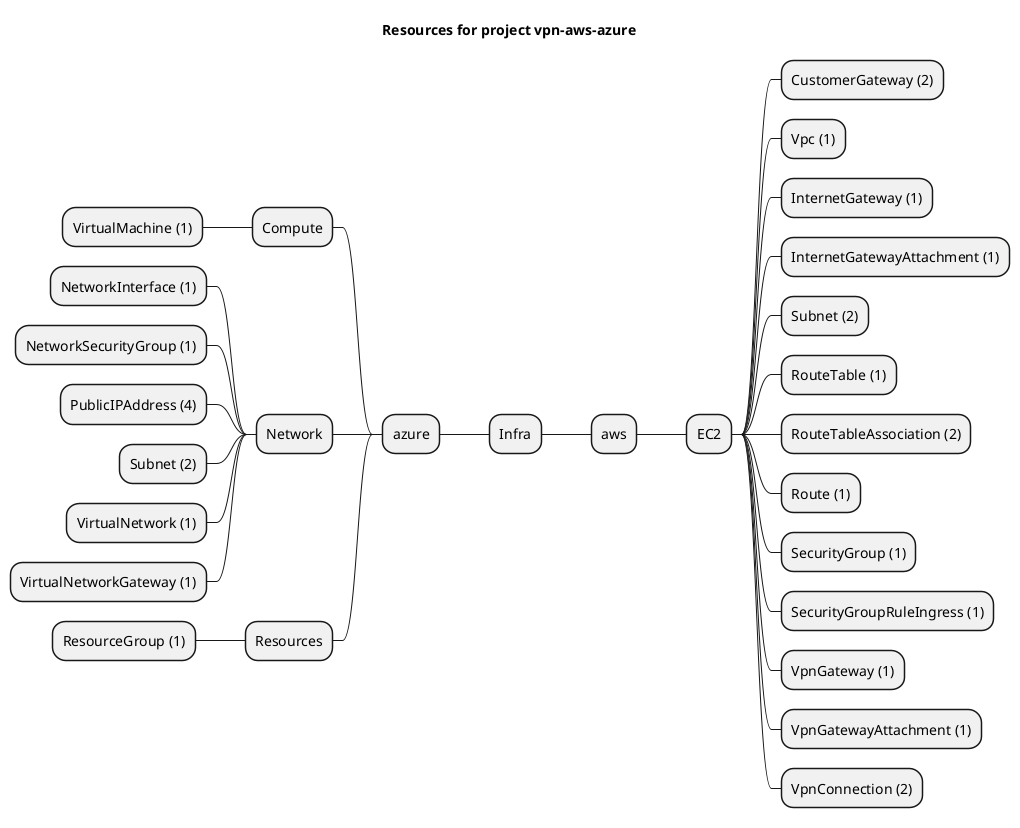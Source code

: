 @startmindmap
title Resources for project vpn-aws-azure
skinparam monochrome true
+ Infra
++ aws
+++ EC2
++++ CustomerGateway (2)
++++ Vpc (1)
++++ InternetGateway (1)
++++ InternetGatewayAttachment (1)
++++ Subnet (2)
++++ RouteTable (1)
++++ RouteTableAssociation (2)
++++ Route (1)
++++ SecurityGroup (1)
++++ SecurityGroupRuleIngress (1)
++++ VpnGateway (1)
++++ VpnGatewayAttachment (1)
++++ VpnConnection (2)
-- azure
--- Compute
---- VirtualMachine (1)
--- Network
---- NetworkInterface (1)
---- NetworkSecurityGroup (1)
---- PublicIPAddress (4)
---- Subnet (2)
---- VirtualNetwork (1)
---- VirtualNetworkGateway (1)
--- Resources
---- ResourceGroup (1)
@endmindmap